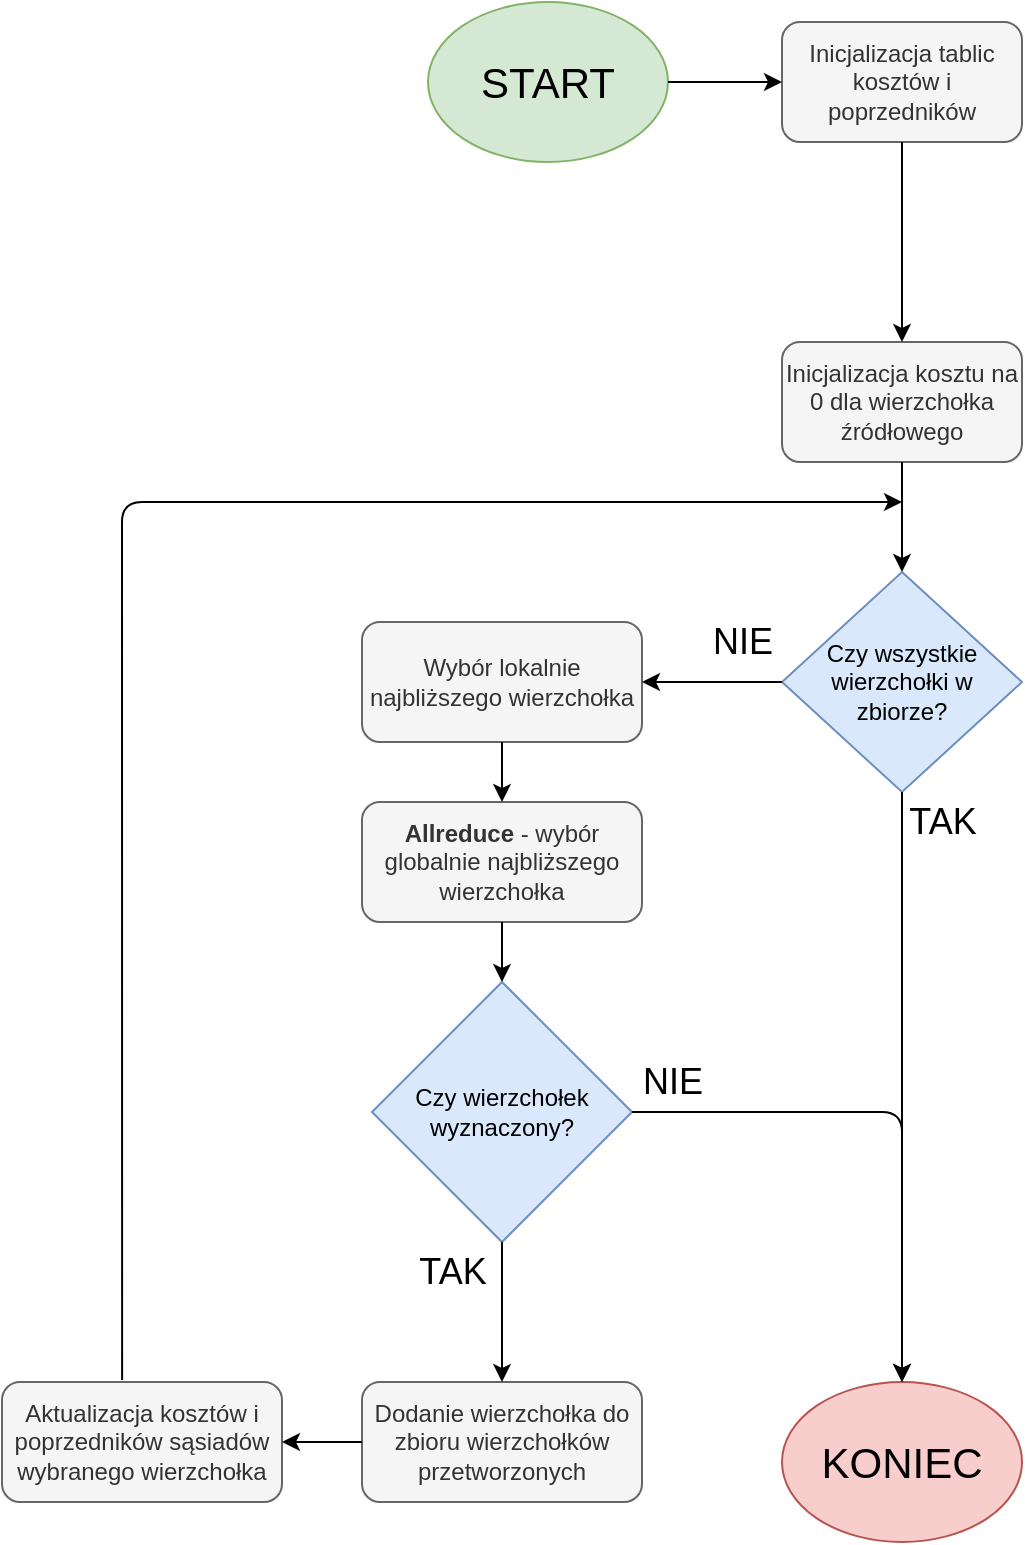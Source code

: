 <mxfile version="12.9.14" type="device"><diagram id="Spje4p4KEUtgHJei8ahd" name="Page-1"><mxGraphModel dx="780" dy="1112" grid="1" gridSize="10" guides="1" tooltips="1" connect="1" arrows="1" fold="1" page="1" pageScale="1" pageWidth="600" pageHeight="800" math="0" shadow="0"><root><mxCell id="0"/><mxCell id="1" parent="0"/><mxCell id="jMCKnwFo9zRbcRvtYkXA-1" value="START" style="ellipse;whiteSpace=wrap;html=1;fillColor=#d5e8d4;strokeColor=#82b366;fontSize=21;" vertex="1" parent="1"><mxGeometry x="233" y="20" width="120" height="80" as="geometry"/></mxCell><mxCell id="jMCKnwFo9zRbcRvtYkXA-2" value="KONIEC" style="ellipse;whiteSpace=wrap;html=1;fillColor=#f8cecc;strokeColor=#b85450;fontSize=21;" vertex="1" parent="1"><mxGeometry x="410" y="710" width="120" height="80" as="geometry"/></mxCell><mxCell id="jMCKnwFo9zRbcRvtYkXA-3" value="Inicjalizacja tablic kosztów i poprzedników" style="rounded=1;whiteSpace=wrap;html=1;fillColor=#f5f5f5;strokeColor=#666666;fontColor=#333333;" vertex="1" parent="1"><mxGeometry x="410" y="30" width="120" height="60" as="geometry"/></mxCell><mxCell id="jMCKnwFo9zRbcRvtYkXA-5" value="Inicjalizacja kosztu na 0 dla wierzchołka źródłowego" style="rounded=1;whiteSpace=wrap;html=1;fillColor=#f5f5f5;strokeColor=#666666;fontColor=#333333;" vertex="1" parent="1"><mxGeometry x="410" y="190" width="120" height="60" as="geometry"/></mxCell><mxCell id="jMCKnwFo9zRbcRvtYkXA-6" value="Czy wszystkie wierzchołki w zbiorze?" style="rhombus;whiteSpace=wrap;html=1;fillColor=#dae8fc;strokeColor=#6c8ebf;" vertex="1" parent="1"><mxGeometry x="410" y="305" width="120" height="110" as="geometry"/></mxCell><mxCell id="jMCKnwFo9zRbcRvtYkXA-7" value="Wybór lokalnie najbliższego wierzchołka" style="rounded=1;whiteSpace=wrap;html=1;fillColor=#f5f5f5;strokeColor=#666666;fontColor=#333333;" vertex="1" parent="1"><mxGeometry x="200" y="330" width="140" height="60" as="geometry"/></mxCell><mxCell id="jMCKnwFo9zRbcRvtYkXA-8" value="&lt;b&gt;Allreduce&lt;/b&gt; - wybór globalnie najbliższego wierzchołka" style="rounded=1;whiteSpace=wrap;html=1;fillColor=#f5f5f5;strokeColor=#666666;fontColor=#333333;" vertex="1" parent="1"><mxGeometry x="200" y="420" width="140" height="60" as="geometry"/></mxCell><mxCell id="jMCKnwFo9zRbcRvtYkXA-9" value="Dodanie wierzchołka do zbioru wierzchołków przetworzonych" style="rounded=1;whiteSpace=wrap;html=1;fillColor=#f5f5f5;strokeColor=#666666;fontColor=#333333;" vertex="1" parent="1"><mxGeometry x="200" y="710" width="140" height="60" as="geometry"/></mxCell><mxCell id="jMCKnwFo9zRbcRvtYkXA-10" value="Aktualizacja kosztów i poprzedników sąsiadów wybranego wierzchołka" style="rounded=1;whiteSpace=wrap;html=1;fillColor=#f5f5f5;strokeColor=#666666;fontColor=#333333;" vertex="1" parent="1"><mxGeometry x="20" y="710" width="140" height="60" as="geometry"/></mxCell><mxCell id="jMCKnwFo9zRbcRvtYkXA-11" value="" style="endArrow=classic;html=1;" edge="1" parent="1" source="jMCKnwFo9zRbcRvtYkXA-6"><mxGeometry width="50" height="50" relative="1" as="geometry"><mxPoint x="550" y="410" as="sourcePoint"/><mxPoint x="470" y="710" as="targetPoint"/></mxGeometry></mxCell><mxCell id="jMCKnwFo9zRbcRvtYkXA-12" value="Czy wierzchołek wyznaczony?" style="rhombus;whiteSpace=wrap;html=1;fillColor=#dae8fc;strokeColor=#6c8ebf;" vertex="1" parent="1"><mxGeometry x="205" y="510" width="130" height="130" as="geometry"/></mxCell><mxCell id="jMCKnwFo9zRbcRvtYkXA-13" value="" style="endArrow=classic;html=1;exitX=1;exitY=0.5;exitDx=0;exitDy=0;" edge="1" parent="1" source="jMCKnwFo9zRbcRvtYkXA-12" target="jMCKnwFo9zRbcRvtYkXA-2"><mxGeometry width="50" height="50" relative="1" as="geometry"><mxPoint x="370" y="560" as="sourcePoint"/><mxPoint x="440" y="700" as="targetPoint"/><Array as="points"><mxPoint x="470" y="575"/></Array></mxGeometry></mxCell><mxCell id="jMCKnwFo9zRbcRvtYkXA-14" value="TAK" style="text;html=1;align=center;verticalAlign=middle;resizable=0;points=[];autosize=1;fontSize=18;" vertex="1" parent="1"><mxGeometry x="465" y="415" width="50" height="30" as="geometry"/></mxCell><mxCell id="jMCKnwFo9zRbcRvtYkXA-15" value="" style="endArrow=classic;html=1;exitX=0;exitY=0.5;exitDx=0;exitDy=0;entryX=1;entryY=0.5;entryDx=0;entryDy=0;" edge="1" parent="1" source="jMCKnwFo9zRbcRvtYkXA-6" target="jMCKnwFo9zRbcRvtYkXA-7"><mxGeometry width="50" height="50" relative="1" as="geometry"><mxPoint x="100" y="540" as="sourcePoint"/><mxPoint x="150" y="490" as="targetPoint"/></mxGeometry></mxCell><mxCell id="jMCKnwFo9zRbcRvtYkXA-16" value="NIE" style="text;html=1;align=center;verticalAlign=middle;resizable=0;points=[];autosize=1;fontSize=18;" vertex="1" parent="1"><mxGeometry x="330" y="545" width="50" height="30" as="geometry"/></mxCell><mxCell id="jMCKnwFo9zRbcRvtYkXA-17" value="" style="endArrow=classic;html=1;entryX=0.5;entryY=0;entryDx=0;entryDy=0;exitX=0.5;exitY=1;exitDx=0;exitDy=0;" edge="1" parent="1" source="jMCKnwFo9zRbcRvtYkXA-7" target="jMCKnwFo9zRbcRvtYkXA-8"><mxGeometry width="50" height="50" relative="1" as="geometry"><mxPoint x="100" y="410" as="sourcePoint"/><mxPoint x="150" y="360" as="targetPoint"/></mxGeometry></mxCell><mxCell id="jMCKnwFo9zRbcRvtYkXA-18" value="" style="endArrow=classic;html=1;entryX=0.5;entryY=0;entryDx=0;entryDy=0;exitX=0.5;exitY=1;exitDx=0;exitDy=0;" edge="1" parent="1" source="jMCKnwFo9zRbcRvtYkXA-8" target="jMCKnwFo9zRbcRvtYkXA-12"><mxGeometry width="50" height="50" relative="1" as="geometry"><mxPoint x="150" y="550" as="sourcePoint"/><mxPoint x="200" y="500" as="targetPoint"/></mxGeometry></mxCell><mxCell id="jMCKnwFo9zRbcRvtYkXA-19" value="" style="endArrow=classic;html=1;entryX=0.5;entryY=0;entryDx=0;entryDy=0;exitX=0.5;exitY=1;exitDx=0;exitDy=0;" edge="1" parent="1" source="jMCKnwFo9zRbcRvtYkXA-12" target="jMCKnwFo9zRbcRvtYkXA-9"><mxGeometry width="50" height="50" relative="1" as="geometry"><mxPoint x="130" y="660" as="sourcePoint"/><mxPoint x="180" y="610" as="targetPoint"/></mxGeometry></mxCell><mxCell id="jMCKnwFo9zRbcRvtYkXA-20" value="TAK" style="text;html=1;align=center;verticalAlign=middle;resizable=0;points=[];autosize=1;fontSize=18;" vertex="1" parent="1"><mxGeometry x="220" y="640" width="50" height="30" as="geometry"/></mxCell><mxCell id="jMCKnwFo9zRbcRvtYkXA-21" value="" style="endArrow=classic;html=1;exitX=0;exitY=0.5;exitDx=0;exitDy=0;entryX=1;entryY=0.5;entryDx=0;entryDy=0;" edge="1" parent="1" source="jMCKnwFo9zRbcRvtYkXA-9" target="jMCKnwFo9zRbcRvtYkXA-10"><mxGeometry width="50" height="50" relative="1" as="geometry"><mxPoint x="110" y="660" as="sourcePoint"/><mxPoint x="160" y="610" as="targetPoint"/></mxGeometry></mxCell><mxCell id="jMCKnwFo9zRbcRvtYkXA-22" value="" style="endArrow=classic;html=1;exitX=0.5;exitY=1;exitDx=0;exitDy=0;entryX=0.5;entryY=0;entryDx=0;entryDy=0;" edge="1" parent="1" source="jMCKnwFo9zRbcRvtYkXA-5" target="jMCKnwFo9zRbcRvtYkXA-6"><mxGeometry width="50" height="50" relative="1" as="geometry"><mxPoint x="190" y="250" as="sourcePoint"/><mxPoint x="240" y="200" as="targetPoint"/></mxGeometry></mxCell><mxCell id="jMCKnwFo9zRbcRvtYkXA-23" value="" style="endArrow=classic;html=1;exitX=0.429;exitY=-0.017;exitDx=0;exitDy=0;exitPerimeter=0;" edge="1" parent="1" source="jMCKnwFo9zRbcRvtYkXA-10"><mxGeometry width="50" height="50" relative="1" as="geometry"><mxPoint x="350" y="300" as="sourcePoint"/><mxPoint x="470" y="270" as="targetPoint"/><Array as="points"><mxPoint x="80" y="270"/></Array></mxGeometry></mxCell><mxCell id="jMCKnwFo9zRbcRvtYkXA-26" value="NIE" style="text;html=1;align=center;verticalAlign=middle;resizable=0;points=[];autosize=1;fontSize=18;" vertex="1" parent="1"><mxGeometry x="365" y="325" width="50" height="30" as="geometry"/></mxCell><mxCell id="jMCKnwFo9zRbcRvtYkXA-27" value="" style="endArrow=classic;html=1;entryX=0.5;entryY=0;entryDx=0;entryDy=0;exitX=0.5;exitY=1;exitDx=0;exitDy=0;" edge="1" parent="1" source="jMCKnwFo9zRbcRvtYkXA-3" target="jMCKnwFo9zRbcRvtYkXA-5"><mxGeometry width="50" height="50" relative="1" as="geometry"><mxPoint x="240" y="180" as="sourcePoint"/><mxPoint x="350" y="150" as="targetPoint"/></mxGeometry></mxCell><mxCell id="jMCKnwFo9zRbcRvtYkXA-28" value="" style="endArrow=classic;html=1;entryX=0;entryY=0.5;entryDx=0;entryDy=0;exitX=1;exitY=0.5;exitDx=0;exitDy=0;" edge="1" parent="1" source="jMCKnwFo9zRbcRvtYkXA-1" target="jMCKnwFo9zRbcRvtYkXA-3"><mxGeometry width="50" height="50" relative="1" as="geometry"><mxPoint x="340" y="180" as="sourcePoint"/><mxPoint x="390" y="130" as="targetPoint"/></mxGeometry></mxCell></root></mxGraphModel></diagram></mxfile>